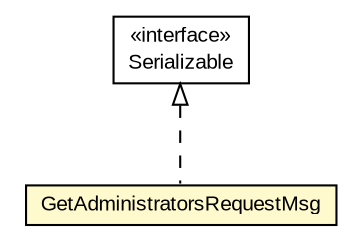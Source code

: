 #!/usr/local/bin/dot
#
# Class diagram 
# Generated by UMLGraph version R5_6-24-gf6e263 (http://www.umlgraph.org/)
#

digraph G {
	edge [fontname="arial",fontsize=10,labelfontname="arial",labelfontsize=10];
	node [fontname="arial",fontsize=10,shape=plaintext];
	nodesep=0.25;
	ranksep=0.5;
	// org.miloss.fgsms.services.interfaces.policyconfiguration.GetAdministratorsRequestMsg
	c399878 [label=<<table title="org.miloss.fgsms.services.interfaces.policyconfiguration.GetAdministratorsRequestMsg" border="0" cellborder="1" cellspacing="0" cellpadding="2" port="p" bgcolor="lemonChiffon" href="./GetAdministratorsRequestMsg.html">
		<tr><td><table border="0" cellspacing="0" cellpadding="1">
<tr><td align="center" balign="center"> GetAdministratorsRequestMsg </td></tr>
		</table></td></tr>
		</table>>, URL="./GetAdministratorsRequestMsg.html", fontname="arial", fontcolor="black", fontsize=10.0];
	//org.miloss.fgsms.services.interfaces.policyconfiguration.GetAdministratorsRequestMsg implements java.io.Serializable
	c400462:p -> c399878:p [dir=back,arrowtail=empty,style=dashed];
	// java.io.Serializable
	c400462 [label=<<table title="java.io.Serializable" border="0" cellborder="1" cellspacing="0" cellpadding="2" port="p" href="http://java.sun.com/j2se/1.4.2/docs/api/java/io/Serializable.html">
		<tr><td><table border="0" cellspacing="0" cellpadding="1">
<tr><td align="center" balign="center"> &#171;interface&#187; </td></tr>
<tr><td align="center" balign="center"> Serializable </td></tr>
		</table></td></tr>
		</table>>, URL="http://java.sun.com/j2se/1.4.2/docs/api/java/io/Serializable.html", fontname="arial", fontcolor="black", fontsize=10.0];
}

